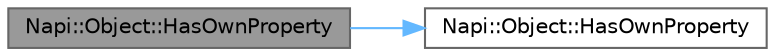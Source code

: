 digraph "Napi::Object::HasOwnProperty"
{
 // LATEX_PDF_SIZE
  bgcolor="transparent";
  edge [fontname=Helvetica,fontsize=10,labelfontname=Helvetica,labelfontsize=10];
  node [fontname=Helvetica,fontsize=10,shape=box,height=0.2,width=0.4];
  rankdir="LR";
  Node1 [id="Node000001",label="Napi::Object::HasOwnProperty",height=0.2,width=0.4,color="gray40", fillcolor="grey60", style="filled", fontcolor="black",tooltip="Checks whether a own property is present."];
  Node1 -> Node2 [id="edge1_Node000001_Node000002",color="steelblue1",style="solid",tooltip=" "];
  Node2 [id="Node000002",label="Napi::Object::HasOwnProperty",height=0.2,width=0.4,color="grey40", fillcolor="white", style="filled",URL="$class_napi_1_1_object.html#acb6fca4db4b1b5c0a4aa9753116d713d",tooltip="Checks whether a own property is present."];
}
